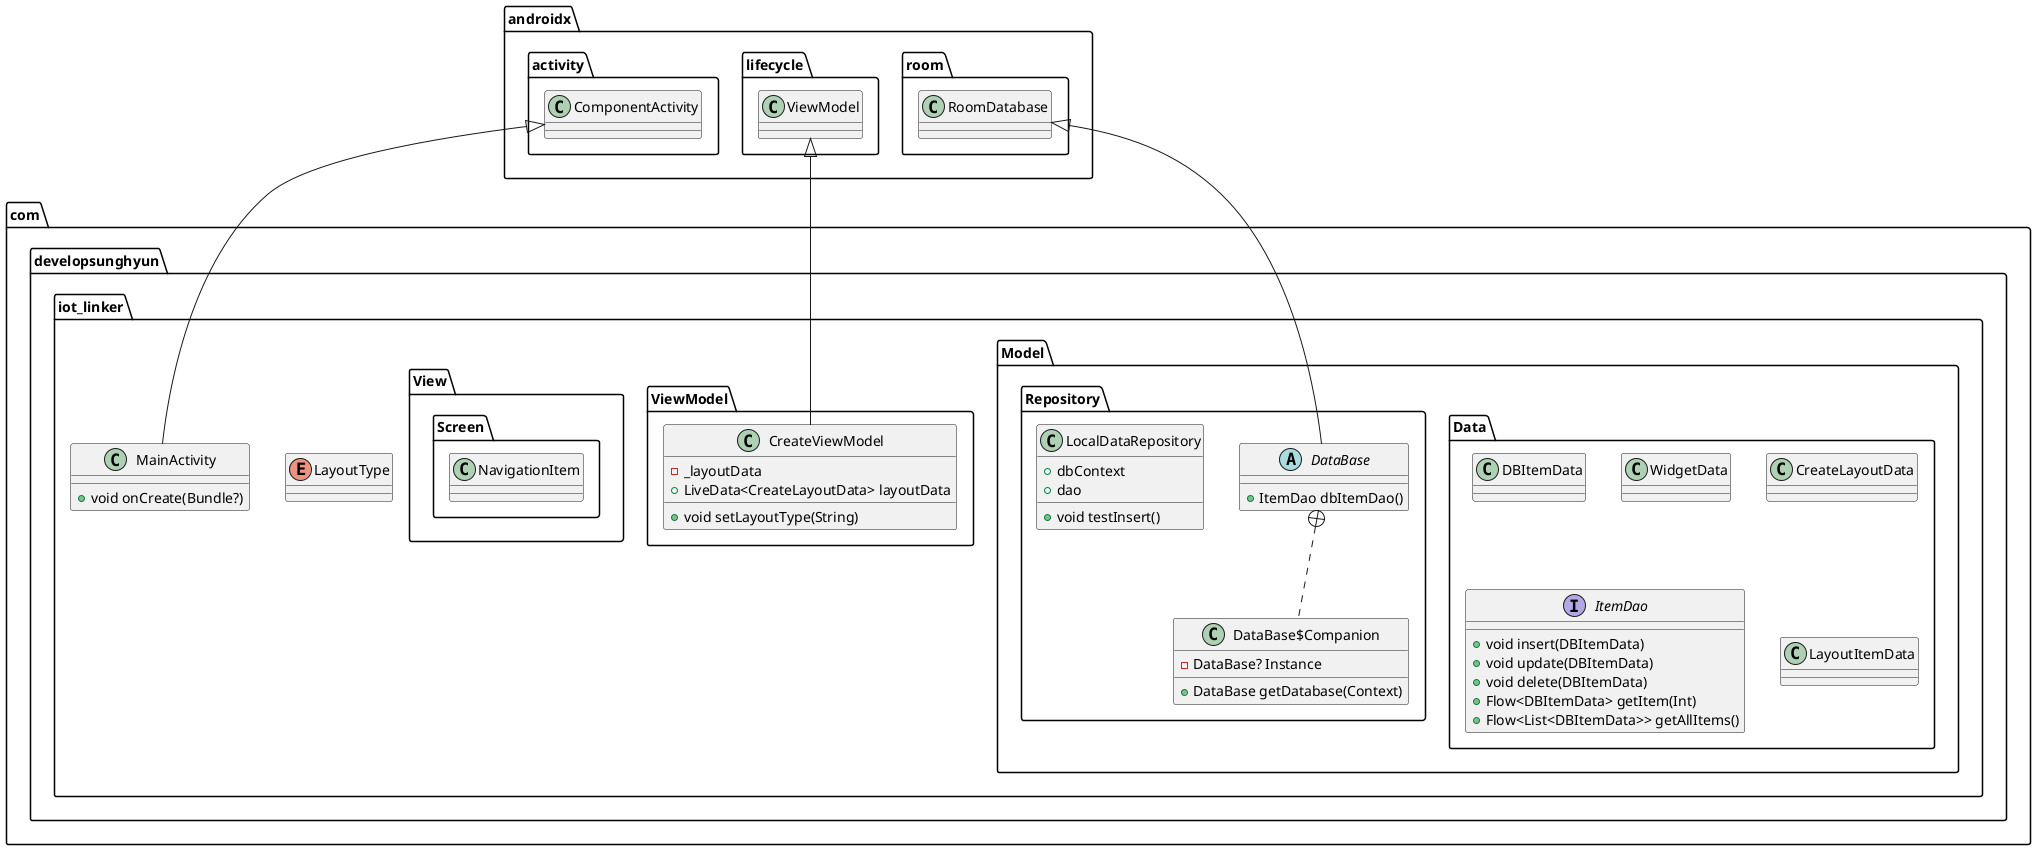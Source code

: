 @startuml
class com.developsunghyun.iot_linker.Model.Data.DBItemData {
}
class com.developsunghyun.iot_linker.Model.Data.WidgetData {
}
class com.developsunghyun.iot_linker.Model.Data.CreateLayoutData {
}
interface com.developsunghyun.iot_linker.Model.Data.ItemDao {
+ void insert(DBItemData)
+ void update(DBItemData)
+ void delete(DBItemData)
+ Flow<DBItemData> getItem(Int)
+ Flow<List<DBItemData>> getAllItems()
}

class com.developsunghyun.iot_linker.Model.Repository.DataBase$Companion {
- DataBase? Instance
+ DataBase getDatabase(Context)
}


abstract class com.developsunghyun.iot_linker.Model.Repository.DataBase {
+ ItemDao dbItemDao()
}

enum com.developsunghyun.iot_linker.LayoutType {
}
class com.developsunghyun.iot_linker.MainActivity {
+ void onCreate(Bundle?)
}

class com.developsunghyun.iot_linker.ViewModel.CreateViewModel {
-  _layoutData
+ LiveData<CreateLayoutData> layoutData
+ void setLayoutType(String)
}


class com.developsunghyun.iot_linker.Model.Data.LayoutItemData {
}
class com.developsunghyun.iot_linker.Model.Repository.LocalDataRepository {
+  dbContext
+  dao
+ void testInsert()
}


class com.developsunghyun.iot_linker.View.Screen.NavigationItem {
}


com.developsunghyun.iot_linker.Model.Repository.DataBase +.. com.developsunghyun.iot_linker.Model.Repository.DataBase$Companion
androidx.room.RoomDatabase <|-- com.developsunghyun.iot_linker.Model.Repository.DataBase
androidx.activity.ComponentActivity <|-- com.developsunghyun.iot_linker.MainActivity
androidx.lifecycle.ViewModel <|-- com.developsunghyun.iot_linker.ViewModel.CreateViewModel
@enduml